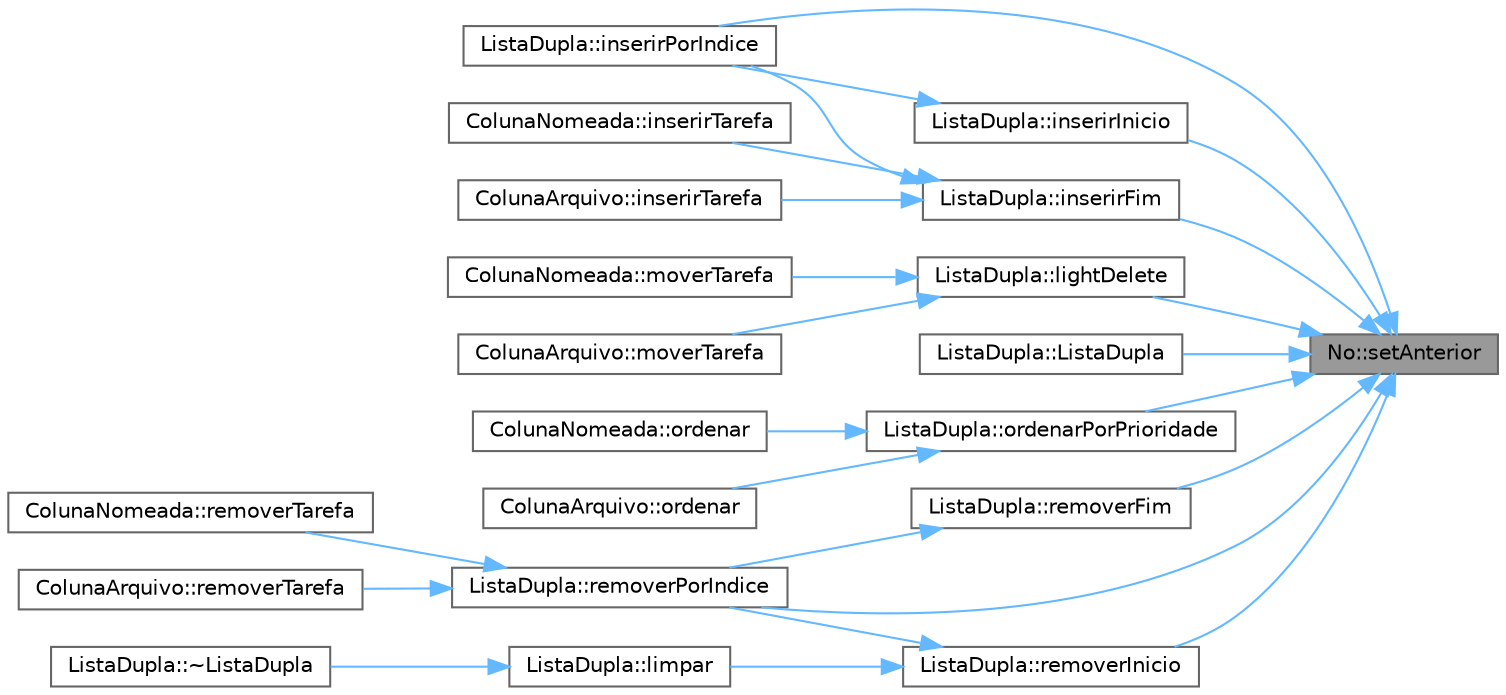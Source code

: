 digraph "No::setAnterior"
{
 // INTERACTIVE_SVG=YES
 // LATEX_PDF_SIZE
  bgcolor="transparent";
  edge [fontname=Helvetica,fontsize=10,labelfontname=Helvetica,labelfontsize=10];
  node [fontname=Helvetica,fontsize=10,shape=box,height=0.2,width=0.4];
  rankdir="RL";
  Node1 [id="Node000001",label="No::setAnterior",height=0.2,width=0.4,color="gray40", fillcolor="grey60", style="filled", fontcolor="black",tooltip="Define o nó anterior."];
  Node1 -> Node2 [id="edge1_Node000001_Node000002",dir="back",color="steelblue1",style="solid",tooltip=" "];
  Node2 [id="Node000002",label="ListaDupla::inserirFim",height=0.2,width=0.4,color="grey40", fillcolor="white", style="filled",URL="$dd/d91/class_lista_dupla.html#a997a8daa9fb1ccea46c233558ade8b4b",tooltip="Insere uma tarefa no fim da lista."];
  Node2 -> Node3 [id="edge2_Node000002_Node000003",dir="back",color="steelblue1",style="solid",tooltip=" "];
  Node3 [id="Node000003",label="ListaDupla::inserirPorIndice",height=0.2,width=0.4,color="grey40", fillcolor="white", style="filled",URL="$dd/d91/class_lista_dupla.html#a8c0235db1d94b2dcbd4d22fec5645ac3",tooltip="Insere uma tarefa na lista pelo índice."];
  Node2 -> Node4 [id="edge3_Node000002_Node000004",dir="back",color="steelblue1",style="solid",tooltip=" "];
  Node4 [id="Node000004",label="ColunaNomeada::inserirTarefa",height=0.2,width=0.4,color="grey40", fillcolor="white", style="filled",URL="$de/d1c/class_coluna_nomeada.html#a660583902ae4cacabf28e61edee5ccd4",tooltip="Insere uma tarefa na coluna."];
  Node2 -> Node5 [id="edge4_Node000002_Node000005",dir="back",color="steelblue1",style="solid",tooltip=" "];
  Node5 [id="Node000005",label="ColunaArquivo::inserirTarefa",height=0.2,width=0.4,color="grey40", fillcolor="white", style="filled",URL="$d0/d4e/class_coluna_arquivo.html#aeb82024caaccd6083d0ea0447ec2ba7e",tooltip="Insere uma tarefa na coluna."];
  Node1 -> Node6 [id="edge5_Node000001_Node000006",dir="back",color="steelblue1",style="solid",tooltip=" "];
  Node6 [id="Node000006",label="ListaDupla::inserirInicio",height=0.2,width=0.4,color="grey40", fillcolor="white", style="filled",URL="$dd/d91/class_lista_dupla.html#af02559c4c5c8265c8db861300cf598d8",tooltip="Insere uma tarefa no início da lista."];
  Node6 -> Node3 [id="edge6_Node000006_Node000003",dir="back",color="steelblue1",style="solid",tooltip=" "];
  Node1 -> Node3 [id="edge7_Node000001_Node000003",dir="back",color="steelblue1",style="solid",tooltip=" "];
  Node1 -> Node7 [id="edge8_Node000001_Node000007",dir="back",color="steelblue1",style="solid",tooltip=" "];
  Node7 [id="Node000007",label="ListaDupla::lightDelete",height=0.2,width=0.4,color="grey40", fillcolor="white", style="filled",URL="$dd/d91/class_lista_dupla.html#a924380dcc218b78c4de0e0accc80e012",tooltip="Remove a tarefa da lista, mas mantém o nó na lista sem referência à tarefa."];
  Node7 -> Node8 [id="edge9_Node000007_Node000008",dir="back",color="steelblue1",style="solid",tooltip=" "];
  Node8 [id="Node000008",label="ColunaNomeada::moverTarefa",height=0.2,width=0.4,color="grey40", fillcolor="white", style="filled",URL="$de/d1c/class_coluna_nomeada.html#ab47ba7b160204e7001f88c06ec25a305",tooltip="Move uma tarefa de uma coluna para outra."];
  Node7 -> Node9 [id="edge10_Node000007_Node000009",dir="back",color="steelblue1",style="solid",tooltip=" "];
  Node9 [id="Node000009",label="ColunaArquivo::moverTarefa",height=0.2,width=0.4,color="grey40", fillcolor="white", style="filled",URL="$d0/d4e/class_coluna_arquivo.html#ac4f7235fe2e8bbcdb959f5100d7c1bb7",tooltip="Move uma tarefa de uma coluna para outra."];
  Node1 -> Node10 [id="edge11_Node000001_Node000010",dir="back",color="steelblue1",style="solid",tooltip=" "];
  Node10 [id="Node000010",label="ListaDupla::ListaDupla",height=0.2,width=0.4,color="grey40", fillcolor="white", style="filled",URL="$dd/d91/class_lista_dupla.html#a5c057b40433f1dda8d221809c13c2619",tooltip="Construtor padrão da classe ListaDupla."];
  Node1 -> Node11 [id="edge12_Node000001_Node000011",dir="back",color="steelblue1",style="solid",tooltip=" "];
  Node11 [id="Node000011",label="ListaDupla::ordenarPorPrioridade",height=0.2,width=0.4,color="grey40", fillcolor="white", style="filled",URL="$dd/d91/class_lista_dupla.html#a0da08b292785498fc7bb358a84bed282",tooltip="Ordena a lista de tarefas por prioridade."];
  Node11 -> Node12 [id="edge13_Node000011_Node000012",dir="back",color="steelblue1",style="solid",tooltip=" "];
  Node12 [id="Node000012",label="ColunaNomeada::ordenar",height=0.2,width=0.4,color="grey40", fillcolor="white", style="filled",URL="$de/d1c/class_coluna_nomeada.html#a73e9583ff304eef0a61d772976dac074",tooltip="Ordena as tarefas da coluna por prioridade."];
  Node11 -> Node13 [id="edge14_Node000011_Node000013",dir="back",color="steelblue1",style="solid",tooltip=" "];
  Node13 [id="Node000013",label="ColunaArquivo::ordenar",height=0.2,width=0.4,color="grey40", fillcolor="white", style="filled",URL="$d0/d4e/class_coluna_arquivo.html#af2122dc4d83288ec375515d4d16004a2",tooltip="Ordena as tarefas da coluna por prioridade."];
  Node1 -> Node14 [id="edge15_Node000001_Node000014",dir="back",color="steelblue1",style="solid",tooltip=" "];
  Node14 [id="Node000014",label="ListaDupla::removerFim",height=0.2,width=0.4,color="grey40", fillcolor="white", style="filled",URL="$dd/d91/class_lista_dupla.html#a0ec55e77494913e1041f772fb5abf176",tooltip="Remove a tarefa do fim da lista."];
  Node14 -> Node15 [id="edge16_Node000014_Node000015",dir="back",color="steelblue1",style="solid",tooltip=" "];
  Node15 [id="Node000015",label="ListaDupla::removerPorIndice",height=0.2,width=0.4,color="grey40", fillcolor="white", style="filled",URL="$dd/d91/class_lista_dupla.html#ab976735e9038a9bd590a764b2a832e45",tooltip="Remove a tarefa da lista pelo índice."];
  Node15 -> Node16 [id="edge17_Node000015_Node000016",dir="back",color="steelblue1",style="solid",tooltip=" "];
  Node16 [id="Node000016",label="ColunaNomeada::removerTarefa",height=0.2,width=0.4,color="grey40", fillcolor="white", style="filled",URL="$de/d1c/class_coluna_nomeada.html#ad9f5dc15ca20616f353008e5a3aa27e3",tooltip="Remove uma tarefa da coluna."];
  Node15 -> Node17 [id="edge18_Node000015_Node000017",dir="back",color="steelblue1",style="solid",tooltip=" "];
  Node17 [id="Node000017",label="ColunaArquivo::removerTarefa",height=0.2,width=0.4,color="grey40", fillcolor="white", style="filled",URL="$d0/d4e/class_coluna_arquivo.html#aae317988e21d9072edf5de1543085f14",tooltip="Remove uma tarefa da coluna."];
  Node1 -> Node18 [id="edge19_Node000001_Node000018",dir="back",color="steelblue1",style="solid",tooltip=" "];
  Node18 [id="Node000018",label="ListaDupla::removerInicio",height=0.2,width=0.4,color="grey40", fillcolor="white", style="filled",URL="$dd/d91/class_lista_dupla.html#a6c0c785cb9c4a4a2fbe25beb370bd102",tooltip="Remove a tarefa do início da lista."];
  Node18 -> Node19 [id="edge20_Node000018_Node000019",dir="back",color="steelblue1",style="solid",tooltip=" "];
  Node19 [id="Node000019",label="ListaDupla::limpar",height=0.2,width=0.4,color="grey40", fillcolor="white", style="filled",URL="$dd/d91/class_lista_dupla.html#abfef1d092f78fb6862087097d809f1e7",tooltip="Remove todos os nós da lista e libera a memória."];
  Node19 -> Node20 [id="edge21_Node000019_Node000020",dir="back",color="steelblue1",style="solid",tooltip=" "];
  Node20 [id="Node000020",label="ListaDupla::~ListaDupla",height=0.2,width=0.4,color="grey40", fillcolor="white", style="filled",URL="$dd/d91/class_lista_dupla.html#a63481f371df6767019c8705208067514",tooltip="Destrutor da classe ListaDupla."];
  Node18 -> Node15 [id="edge22_Node000018_Node000015",dir="back",color="steelblue1",style="solid",tooltip=" "];
  Node1 -> Node15 [id="edge23_Node000001_Node000015",dir="back",color="steelblue1",style="solid",tooltip=" "];
}
